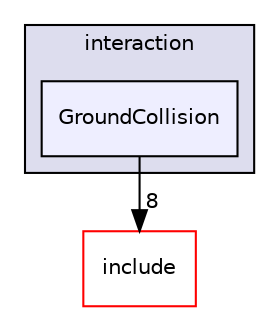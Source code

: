digraph "/root/scrimmage/scrimmage/src/plugins/interaction/GroundCollision" {
  compound=true
  node [ fontsize="10", fontname="Helvetica"];
  edge [ labelfontsize="10", labelfontname="Helvetica"];
  subgraph clusterdir_00cc353c998af5f011e8667e057a10ee {
    graph [ bgcolor="#ddddee", pencolor="black", label="interaction" fontname="Helvetica", fontsize="10", URL="dir_00cc353c998af5f011e8667e057a10ee.html"]
  dir_eb4275ae0aaa8f2972eabe86548b9ef7 [shape=box, label="GroundCollision", style="filled", fillcolor="#eeeeff", pencolor="black", URL="dir_eb4275ae0aaa8f2972eabe86548b9ef7.html"];
  }
  dir_d44c64559bbebec7f509842c48db8b23 [shape=box label="include" fillcolor="white" style="filled" color="red" URL="dir_d44c64559bbebec7f509842c48db8b23.html"];
  dir_eb4275ae0aaa8f2972eabe86548b9ef7->dir_d44c64559bbebec7f509842c48db8b23 [headlabel="8", labeldistance=1.5 headhref="dir_000229_000004.html"];
}
